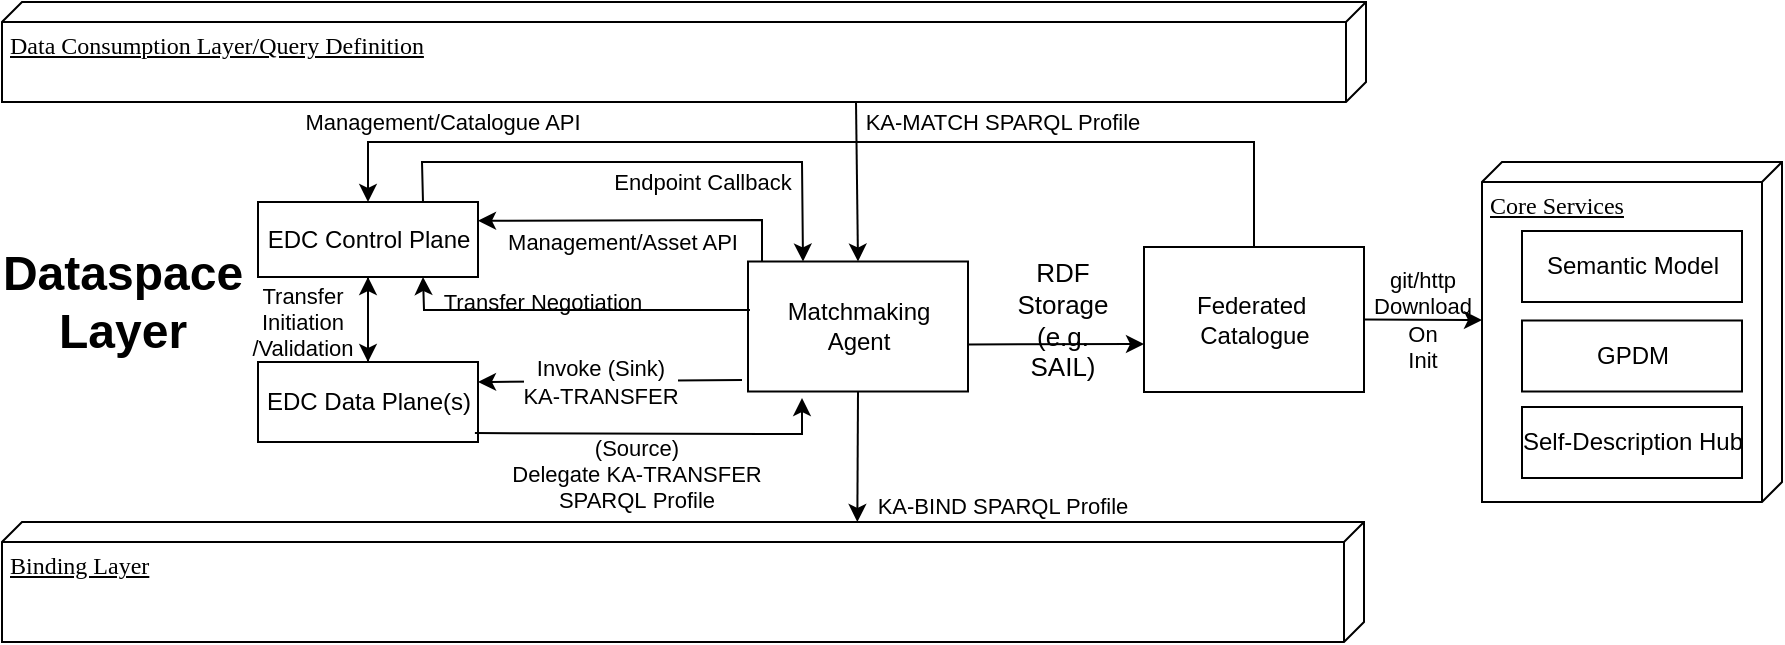 <mxfile version="21.5.2" type="device">
  <diagram name="Seite-1" id="two_NGvqsVv6sBNIv3Sw">
    <mxGraphModel dx="717" dy="417" grid="1" gridSize="10" guides="1" tooltips="1" connect="1" arrows="1" fold="1" page="1" pageScale="1" pageWidth="827" pageHeight="1169" math="0" shadow="0">
      <root>
        <mxCell id="0" />
        <mxCell id="1" parent="0" />
        <mxCell id="nUViu---wIl8Duizfva0-1" value="Binding Layer" style="verticalAlign=top;align=left;spacingTop=8;spacingLeft=2;spacingRight=12;shape=cube;size=10;direction=south;fontStyle=4;html=1;rounded=0;shadow=0;comic=0;labelBackgroundColor=none;strokeWidth=1;fontFamily=Verdana;fontSize=12" parent="1" vertex="1">
          <mxGeometry x="40" y="290" width="681" height="60" as="geometry" />
        </mxCell>
        <mxCell id="nUViu---wIl8Duizfva0-2" value="Data Consumption Layer/Query Definition" style="verticalAlign=top;align=left;spacingTop=8;spacingLeft=2;spacingRight=12;shape=cube;size=10;direction=south;fontStyle=4;html=1;rounded=0;shadow=0;comic=0;labelBackgroundColor=none;strokeWidth=1;fontFamily=Verdana;fontSize=12" parent="1" vertex="1">
          <mxGeometry x="40" y="30" width="682" height="50" as="geometry" />
        </mxCell>
        <mxCell id="nUViu---wIl8Duizfva0-3" value="Transfer&lt;br&gt;Initiation&lt;br&gt;/Validation" style="rounded=0;orthogonalLoop=1;jettySize=auto;html=1;labelBackgroundColor=none;fontColor=#000000;startArrow=classic;startFill=1;endArrow=classic;endFill=1;entryX=0.5;entryY=0;entryDx=0;entryDy=0;" parent="1" source="nUViu---wIl8Duizfva0-4" target="nUViu---wIl8Duizfva0-17" edge="1">
          <mxGeometry x="0.059" y="-33" relative="1" as="geometry">
            <mxPoint as="offset" />
          </mxGeometry>
        </mxCell>
        <mxCell id="nUViu---wIl8Duizfva0-4" value="EDC Control Plane" style="html=1;dropTarget=0;" parent="1" vertex="1">
          <mxGeometry x="168" y="130" width="110" height="37.5" as="geometry" />
        </mxCell>
        <mxCell id="nUViu---wIl8Duizfva0-5" style="edgeStyle=none;rounded=0;orthogonalLoop=1;jettySize=auto;html=1;exitX=1;exitY=0.5;exitDx=0;exitDy=0;entryX=0;entryY=0.5;entryDx=0;entryDy=0;fontSize=13;startArrow=none;startFill=0;endArrow=none;endFill=0;" parent="1" target="nUViu---wIl8Duizfva0-10" edge="1">
          <mxGeometry relative="1" as="geometry">
            <mxPoint x="468" y="207.5" as="sourcePoint" />
          </mxGeometry>
        </mxCell>
        <mxCell id="nUViu---wIl8Duizfva0-6" value="Management/Catalogue API" style="edgeStyle=orthogonalEdgeStyle;rounded=0;orthogonalLoop=1;jettySize=auto;html=1;exitX=0.5;exitY=0;exitDx=0;exitDy=0;entryX=0.5;entryY=0;entryDx=0;entryDy=0;" parent="1" source="nUViu---wIl8Duizfva0-7" target="nUViu---wIl8Duizfva0-4" edge="1">
          <mxGeometry x="0.745" y="-10" relative="1" as="geometry">
            <mxPoint x="340" y="140" as="targetPoint" />
            <Array as="points">
              <mxPoint x="666" y="100" />
              <mxPoint x="223" y="100" />
            </Array>
            <mxPoint as="offset" />
          </mxGeometry>
        </mxCell>
        <mxCell id="nUViu---wIl8Duizfva0-7" value="&lt;div&gt;Federated&amp;nbsp;&lt;/div&gt;&lt;div&gt;&lt;span style=&quot;background-color: initial;&quot;&gt;Catalogue&lt;/span&gt;&lt;/div&gt;" style="html=1;dropTarget=0;" parent="1" vertex="1">
          <mxGeometry x="611" y="152.5" width="110" height="72.5" as="geometry" />
        </mxCell>
        <mxCell id="nUViu---wIl8Duizfva0-8" value="Core Services" style="verticalAlign=top;align=left;spacingTop=8;spacingLeft=2;spacingRight=12;shape=cube;size=10;direction=south;fontStyle=4;html=1;rounded=0;shadow=0;comic=0;labelBackgroundColor=none;strokeWidth=1;fontFamily=Verdana;fontSize=12" parent="1" vertex="1">
          <mxGeometry x="780" y="110" width="150" height="170" as="geometry" />
        </mxCell>
        <mxCell id="nUViu---wIl8Duizfva0-9" value="RDF &lt;br&gt;Storage &lt;br&gt;(e.g.&lt;br&gt;SAIL)" style="edgeStyle=none;rounded=0;orthogonalLoop=1;jettySize=auto;html=1;entryX=0;entryY=0.669;entryDx=0;entryDy=0;fontSize=13;startArrow=none;startFill=0;endArrow=classic;endFill=1;entryPerimeter=0;exitX=1;exitY=0.638;exitDx=0;exitDy=0;exitPerimeter=0;fontColor=#000000;labelBackgroundColor=none;" parent="1" source="nUViu---wIl8Duizfva0-10" target="nUViu---wIl8Duizfva0-7" edge="1">
          <mxGeometry x="0.069" y="12" relative="1" as="geometry">
            <mxPoint x="530" y="196" as="sourcePoint" />
            <mxPoint as="offset" />
          </mxGeometry>
        </mxCell>
        <mxCell id="nUViu---wIl8Duizfva0-10" value="Matchmaking &lt;br&gt;Agent" style="html=1;dropTarget=0;" parent="1" vertex="1">
          <mxGeometry x="413" y="159.75" width="110" height="65" as="geometry" />
        </mxCell>
        <mxCell id="nUViu---wIl8Duizfva0-11" value="" style="endArrow=classic;html=1;rounded=0;exitX=1;exitY=0.5;exitDx=0;exitDy=0;startArrow=none;startFill=0;endFill=1;" parent="1" source="nUViu---wIl8Duizfva0-7" edge="1">
          <mxGeometry width="50" height="50" relative="1" as="geometry">
            <mxPoint x="740" y="110" as="sourcePoint" />
            <mxPoint x="780" y="189" as="targetPoint" />
          </mxGeometry>
        </mxCell>
        <mxCell id="nUViu---wIl8Duizfva0-12" value="git/http&lt;br&gt;Download&lt;br&gt;On&lt;br&gt;Init" style="edgeLabel;html=1;align=center;verticalAlign=middle;resizable=0;points=[];fontColor=#000000;labelBackgroundColor=none;" parent="nUViu---wIl8Duizfva0-11" vertex="1" connectable="0">
          <mxGeometry x="0.351" y="2" relative="1" as="geometry">
            <mxPoint x="-11" y="2" as="offset" />
          </mxGeometry>
        </mxCell>
        <mxCell id="nUViu---wIl8Duizfva0-13" value="KA-MATCH SPARQL Profile" style="endArrow=none;html=1;rounded=0;entryX=0;entryY=0;entryDx=50;entryDy=255;entryPerimeter=0;exitX=0.5;exitY=0;exitDx=0;exitDy=0;startArrow=classic;startFill=1;" parent="1" source="nUViu---wIl8Duizfva0-10" target="nUViu---wIl8Duizfva0-2" edge="1">
          <mxGeometry x="0.726" y="-73" width="50" height="50" relative="1" as="geometry">
            <mxPoint x="520" y="470" as="sourcePoint" />
            <mxPoint x="570" y="420" as="targetPoint" />
            <mxPoint as="offset" />
          </mxGeometry>
        </mxCell>
        <mxCell id="nUViu---wIl8Duizfva0-14" value="KA-BIND SPARQL Profile" style="endArrow=none;html=1;rounded=0;entryX=0.5;entryY=1;entryDx=0;entryDy=0;startArrow=classic;startFill=1;exitX=0;exitY=0.372;exitDx=0;exitDy=0;exitPerimeter=0;" parent="1" source="nUViu---wIl8Duizfva0-1" target="nUViu---wIl8Duizfva0-10" edge="1">
          <mxGeometry x="-0.747" y="-72" width="50" height="50" relative="1" as="geometry">
            <mxPoint x="470" y="270" as="sourcePoint" />
            <mxPoint x="220" y="220" as="targetPoint" />
            <mxPoint as="offset" />
          </mxGeometry>
        </mxCell>
        <mxCell id="nUViu---wIl8Duizfva0-15" value="Dataspace &lt;br&gt;Layer" style="text;strokeColor=none;fillColor=none;html=1;fontSize=24;fontStyle=1;verticalAlign=middle;align=center;" parent="1" vertex="1">
          <mxGeometry x="50" y="159.75" width="100" height="40" as="geometry" />
        </mxCell>
        <mxCell id="nUViu---wIl8Duizfva0-16" value="" style="edgeStyle=none;rounded=0;orthogonalLoop=1;jettySize=auto;html=1;labelBackgroundColor=none;fontColor=#000000;startArrow=none;startFill=0;endArrow=none;endFill=0;" parent="1" source="nUViu---wIl8Duizfva0-17" target="nUViu---wIl8Duizfva0-4" edge="1">
          <mxGeometry relative="1" as="geometry" />
        </mxCell>
        <mxCell id="nUViu---wIl8Duizfva0-17" value="EDC Data Plane(s)" style="html=1;dropTarget=0;" parent="1" vertex="1">
          <mxGeometry x="168" y="210" width="110" height="40" as="geometry" />
        </mxCell>
        <mxCell id="nUViu---wIl8Duizfva0-18" value="&lt;div&gt;Semantic Model&lt;/div&gt;" style="html=1;dropTarget=0;" parent="1" vertex="1">
          <mxGeometry x="800" y="144.5" width="110" height="35.5" as="geometry" />
        </mxCell>
        <mxCell id="nUViu---wIl8Duizfva0-19" value="&lt;div&gt;GPDM&lt;/div&gt;" style="html=1;dropTarget=0;" parent="1" vertex="1">
          <mxGeometry x="800" y="189.25" width="110" height="35.5" as="geometry" />
        </mxCell>
        <mxCell id="nUViu---wIl8Duizfva0-20" value="&lt;div&gt;Self-Description Hub&lt;/div&gt;" style="html=1;dropTarget=0;" parent="1" vertex="1">
          <mxGeometry x="800" y="232.5" width="110" height="35.5" as="geometry" />
        </mxCell>
        <mxCell id="nUViu---wIl8Duizfva0-21" value="Endpoint Callback" style="endArrow=classic;html=1;rounded=0;labelBackgroundColor=none;fontColor=#000000;exitX=0.75;exitY=0;exitDx=0;exitDy=0;entryX=0.25;entryY=0;entryDx=0;entryDy=0;" parent="1" source="nUViu---wIl8Duizfva0-4" target="nUViu---wIl8Duizfva0-10" edge="1">
          <mxGeometry x="0.232" y="-10" width="50" height="50" relative="1" as="geometry">
            <mxPoint x="500" y="480" as="sourcePoint" />
            <mxPoint x="550" y="430" as="targetPoint" />
            <Array as="points">
              <mxPoint x="250" y="110" />
              <mxPoint x="440" y="110" />
            </Array>
            <mxPoint as="offset" />
          </mxGeometry>
        </mxCell>
        <mxCell id="nUViu---wIl8Duizfva0-22" value="Management/Asset API" style="endArrow=classic;html=1;rounded=0;labelBackgroundColor=none;fontColor=#000000;entryX=1;entryY=0.25;entryDx=0;entryDy=0;" parent="1" target="nUViu---wIl8Duizfva0-4" edge="1">
          <mxGeometry x="0.117" y="11" width="50" height="50" relative="1" as="geometry">
            <mxPoint x="420" y="160" as="sourcePoint" />
            <mxPoint x="340" y="170" as="targetPoint" />
            <mxPoint as="offset" />
            <Array as="points">
              <mxPoint x="420" y="139" />
            </Array>
          </mxGeometry>
        </mxCell>
        <mxCell id="nUViu---wIl8Duizfva0-23" value="" style="endArrow=classic;html=1;rounded=0;labelBackgroundColor=none;fontColor=#000000;entryX=1;entryY=0.25;entryDx=0;entryDy=0;" parent="1" target="nUViu---wIl8Duizfva0-17" edge="1">
          <mxGeometry width="50" height="50" relative="1" as="geometry">
            <mxPoint x="410" y="219" as="sourcePoint" />
            <mxPoint x="550" y="430" as="targetPoint" />
          </mxGeometry>
        </mxCell>
        <mxCell id="nUViu---wIl8Duizfva0-24" value="Invoke (Sink)&lt;br&gt;KA-TRANSFER" style="edgeLabel;html=1;align=center;verticalAlign=middle;resizable=0;points=[];fontColor=#000000;" parent="nUViu---wIl8Duizfva0-23" vertex="1" connectable="0">
          <mxGeometry x="0.322" y="2" relative="1" as="geometry">
            <mxPoint x="16" y="-2" as="offset" />
          </mxGeometry>
        </mxCell>
        <mxCell id="nUViu---wIl8Duizfva0-25" value="(Source) &lt;br&gt;Delegate KA-TRANSFER &lt;br&gt;SPARQL&amp;nbsp;Profile" style="endArrow=classic;html=1;rounded=0;labelBackgroundColor=none;fontColor=#000000;exitX=0.986;exitY=0.888;exitDx=0;exitDy=0;exitPerimeter=0;" parent="1" source="nUViu---wIl8Duizfva0-17" edge="1">
          <mxGeometry x="-0.107" y="-20" width="50" height="50" relative="1" as="geometry">
            <mxPoint x="500" y="480" as="sourcePoint" />
            <mxPoint x="440" y="228" as="targetPoint" />
            <Array as="points">
              <mxPoint x="440" y="246" />
            </Array>
            <mxPoint as="offset" />
          </mxGeometry>
        </mxCell>
        <mxCell id="nUViu---wIl8Duizfva0-26" value="Transfer Negotiation" style="endArrow=classic;html=1;rounded=0;labelBackgroundColor=none;fontColor=#000000;exitX=0.009;exitY=0.373;exitDx=0;exitDy=0;entryX=0.75;entryY=1;entryDx=0;entryDy=0;exitPerimeter=0;" parent="1" source="nUViu---wIl8Duizfva0-10" target="nUViu---wIl8Duizfva0-4" edge="1">
          <mxGeometry x="0.159" y="-4" width="50" height="50" relative="1" as="geometry">
            <mxPoint x="500" y="470" as="sourcePoint" />
            <mxPoint x="550" y="420" as="targetPoint" />
            <Array as="points">
              <mxPoint x="251" y="184" />
            </Array>
            <mxPoint as="offset" />
          </mxGeometry>
        </mxCell>
      </root>
    </mxGraphModel>
  </diagram>
</mxfile>
